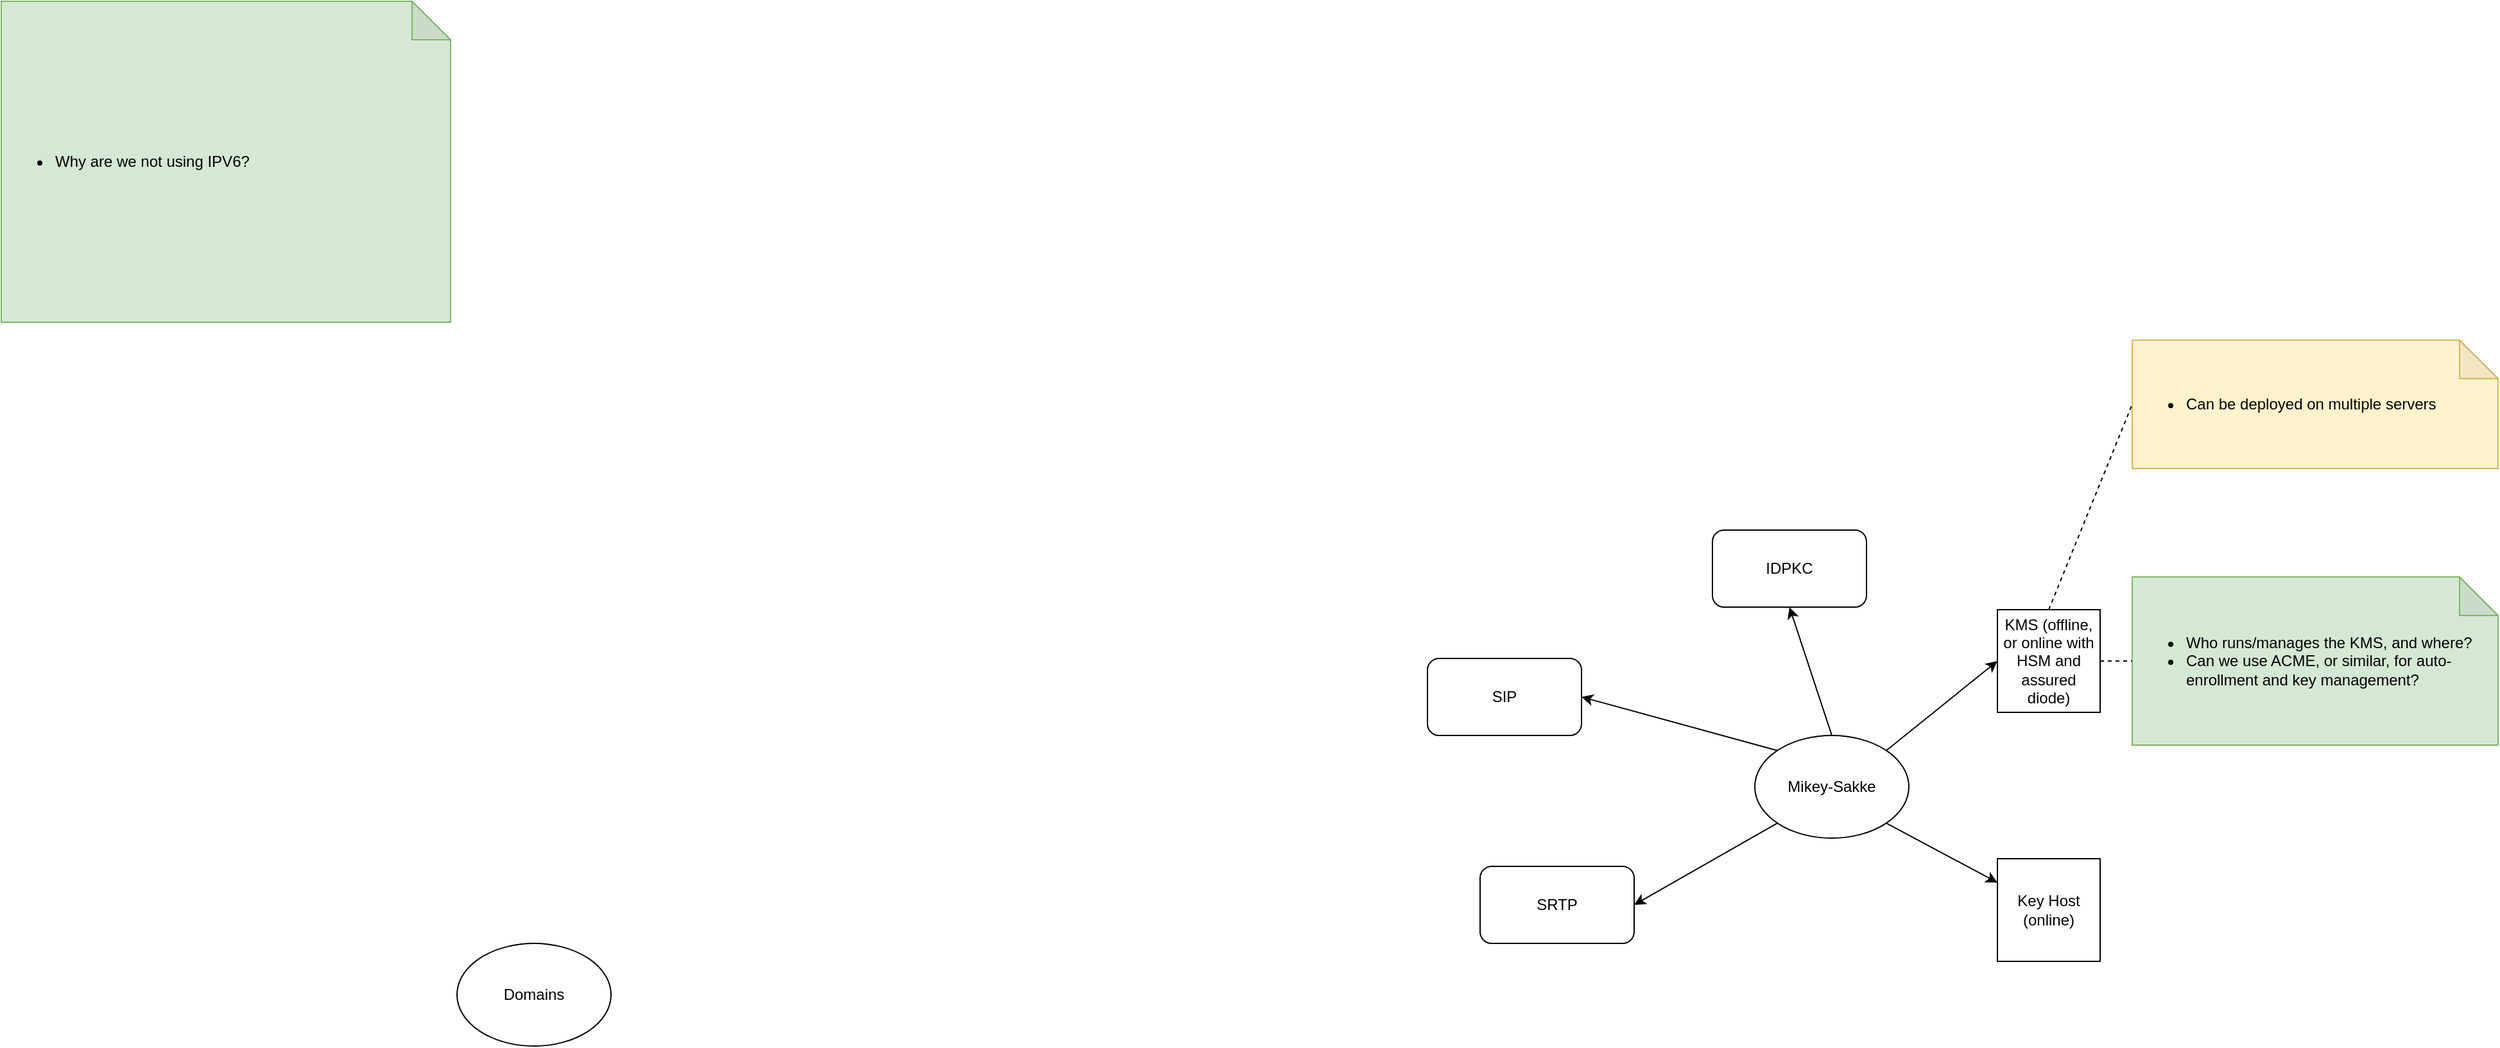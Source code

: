 <mxfile version="15.8.9" type="github">
  <diagram id="l3p4Nn8vqsSgMRRzXjVc" name="Page-1">
    <mxGraphModel dx="2862" dy="1522" grid="0" gridSize="10" guides="1" tooltips="1" connect="1" arrows="1" fold="1" page="0" pageScale="1" pageWidth="1654" pageHeight="1169" math="0" shadow="0">
      <root>
        <mxCell id="0" />
        <mxCell id="1" parent="0" />
        <mxCell id="-JY_Ss09dYT9bE0t_H_c-8" style="rounded=0;orthogonalLoop=1;jettySize=auto;html=1;exitX=1;exitY=0;exitDx=0;exitDy=0;entryX=0;entryY=0.5;entryDx=0;entryDy=0;" edge="1" parent="1" source="-JY_Ss09dYT9bE0t_H_c-1" target="-JY_Ss09dYT9bE0t_H_c-5">
          <mxGeometry relative="1" as="geometry" />
        </mxCell>
        <mxCell id="-JY_Ss09dYT9bE0t_H_c-10" style="edgeStyle=none;rounded=0;orthogonalLoop=1;jettySize=auto;html=1;exitX=1;exitY=1;exitDx=0;exitDy=0;" edge="1" parent="1" source="-JY_Ss09dYT9bE0t_H_c-1" target="-JY_Ss09dYT9bE0t_H_c-6">
          <mxGeometry relative="1" as="geometry" />
        </mxCell>
        <mxCell id="-JY_Ss09dYT9bE0t_H_c-1" value="Mikey-Sakke" style="ellipse;whiteSpace=wrap;html=1;" vertex="1" parent="1">
          <mxGeometry x="909" y="349" width="120" height="80" as="geometry" />
        </mxCell>
        <mxCell id="-JY_Ss09dYT9bE0t_H_c-2" value="SIP" style="rounded=1;whiteSpace=wrap;html=1;" vertex="1" parent="1">
          <mxGeometry x="654" y="289" width="120" height="60" as="geometry" />
        </mxCell>
        <mxCell id="-JY_Ss09dYT9bE0t_H_c-3" value="SRTP" style="rounded=1;whiteSpace=wrap;html=1;" vertex="1" parent="1">
          <mxGeometry x="695" y="451" width="120" height="60" as="geometry" />
        </mxCell>
        <mxCell id="-JY_Ss09dYT9bE0t_H_c-4" value="Domains" style="ellipse;whiteSpace=wrap;html=1;" vertex="1" parent="1">
          <mxGeometry x="-102" y="511" width="120" height="80" as="geometry" />
        </mxCell>
        <mxCell id="-JY_Ss09dYT9bE0t_H_c-5" value="KMS (offline, or online with HSM and assured diode)" style="whiteSpace=wrap;html=1;aspect=fixed;" vertex="1" parent="1">
          <mxGeometry x="1098" y="251" width="80" height="80" as="geometry" />
        </mxCell>
        <mxCell id="-JY_Ss09dYT9bE0t_H_c-6" value="Key Host (online)" style="whiteSpace=wrap;html=1;aspect=fixed;" vertex="1" parent="1">
          <mxGeometry x="1098" y="445" width="80" height="80" as="geometry" />
        </mxCell>
        <mxCell id="-JY_Ss09dYT9bE0t_H_c-9" value="" style="endArrow=classic;html=1;rounded=0;entryX=0.5;entryY=1;entryDx=0;entryDy=0;exitX=0.5;exitY=0;exitDx=0;exitDy=0;" edge="1" parent="1" source="-JY_Ss09dYT9bE0t_H_c-1" target="-JY_Ss09dYT9bE0t_H_c-13">
          <mxGeometry width="50" height="50" relative="1" as="geometry">
            <mxPoint x="387" y="587" as="sourcePoint" />
            <mxPoint x="437" y="537" as="targetPoint" />
          </mxGeometry>
        </mxCell>
        <mxCell id="-JY_Ss09dYT9bE0t_H_c-11" value="&lt;ul&gt;&lt;li&gt;Who runs/manages the KMS, and where?&lt;/li&gt;&lt;li&gt;Can we use ACME, or similar, for auto-enrollment and key management?&lt;/li&gt;&lt;/ul&gt;" style="shape=note;whiteSpace=wrap;html=1;backgroundOutline=1;darkOpacity=0.05;align=left;fillColor=#d5e8d4;strokeColor=#82b366;" vertex="1" parent="1">
          <mxGeometry x="1203" y="225.5" width="285" height="131" as="geometry" />
        </mxCell>
        <mxCell id="-JY_Ss09dYT9bE0t_H_c-13" value="IDPKC" style="rounded=1;whiteSpace=wrap;html=1;" vertex="1" parent="1">
          <mxGeometry x="876" y="189" width="120" height="60" as="geometry" />
        </mxCell>
        <mxCell id="-JY_Ss09dYT9bE0t_H_c-14" value="" style="endArrow=classic;html=1;rounded=0;exitX=0;exitY=0;exitDx=0;exitDy=0;entryX=1;entryY=0.5;entryDx=0;entryDy=0;" edge="1" parent="1" source="-JY_Ss09dYT9bE0t_H_c-1" target="-JY_Ss09dYT9bE0t_H_c-2">
          <mxGeometry width="50" height="50" relative="1" as="geometry">
            <mxPoint x="387" y="580" as="sourcePoint" />
            <mxPoint x="437" y="530" as="targetPoint" />
          </mxGeometry>
        </mxCell>
        <mxCell id="-JY_Ss09dYT9bE0t_H_c-15" value="" style="endArrow=classic;html=1;rounded=0;exitX=0;exitY=1;exitDx=0;exitDy=0;entryX=1;entryY=0.5;entryDx=0;entryDy=0;" edge="1" parent="1" source="-JY_Ss09dYT9bE0t_H_c-1" target="-JY_Ss09dYT9bE0t_H_c-3">
          <mxGeometry width="50" height="50" relative="1" as="geometry">
            <mxPoint x="934" y="560" as="sourcePoint" />
            <mxPoint x="984" y="510" as="targetPoint" />
          </mxGeometry>
        </mxCell>
        <mxCell id="-JY_Ss09dYT9bE0t_H_c-16" value="&lt;ul&gt;&lt;li&gt;Can be deployed on multiple servers&lt;/li&gt;&lt;/ul&gt;" style="shape=note;whiteSpace=wrap;html=1;backgroundOutline=1;darkOpacity=0.05;fillColor=#fff2cc;strokeColor=#d6b656;align=left;" vertex="1" parent="1">
          <mxGeometry x="1203" y="41" width="285" height="100" as="geometry" />
        </mxCell>
        <mxCell id="-JY_Ss09dYT9bE0t_H_c-18" value="" style="endArrow=none;dashed=1;html=1;rounded=0;entryX=0;entryY=0.5;entryDx=0;entryDy=0;entryPerimeter=0;exitX=0.5;exitY=0;exitDx=0;exitDy=0;" edge="1" parent="1" source="-JY_Ss09dYT9bE0t_H_c-5" target="-JY_Ss09dYT9bE0t_H_c-16">
          <mxGeometry width="50" height="50" relative="1" as="geometry">
            <mxPoint x="470" y="336" as="sourcePoint" />
            <mxPoint x="520" y="286" as="targetPoint" />
          </mxGeometry>
        </mxCell>
        <mxCell id="-JY_Ss09dYT9bE0t_H_c-19" value="" style="endArrow=none;dashed=1;html=1;rounded=0;entryX=0;entryY=0.5;entryDx=0;entryDy=0;entryPerimeter=0;exitX=1;exitY=0.5;exitDx=0;exitDy=0;" edge="1" parent="1" source="-JY_Ss09dYT9bE0t_H_c-5" target="-JY_Ss09dYT9bE0t_H_c-11">
          <mxGeometry width="50" height="50" relative="1" as="geometry">
            <mxPoint x="1360" y="528" as="sourcePoint" />
            <mxPoint x="1410" y="478" as="targetPoint" />
          </mxGeometry>
        </mxCell>
        <mxCell id="-JY_Ss09dYT9bE0t_H_c-20" value="&lt;ul&gt;&lt;li&gt;Why are we not using IPV6?&lt;/li&gt;&lt;/ul&gt;" style="shape=note;whiteSpace=wrap;html=1;backgroundOutline=1;darkOpacity=0.05;align=left;fillColor=#d5e8d4;strokeColor=#82b366;" vertex="1" parent="1">
          <mxGeometry x="-457" y="-223" width="350" height="250" as="geometry" />
        </mxCell>
      </root>
    </mxGraphModel>
  </diagram>
</mxfile>
